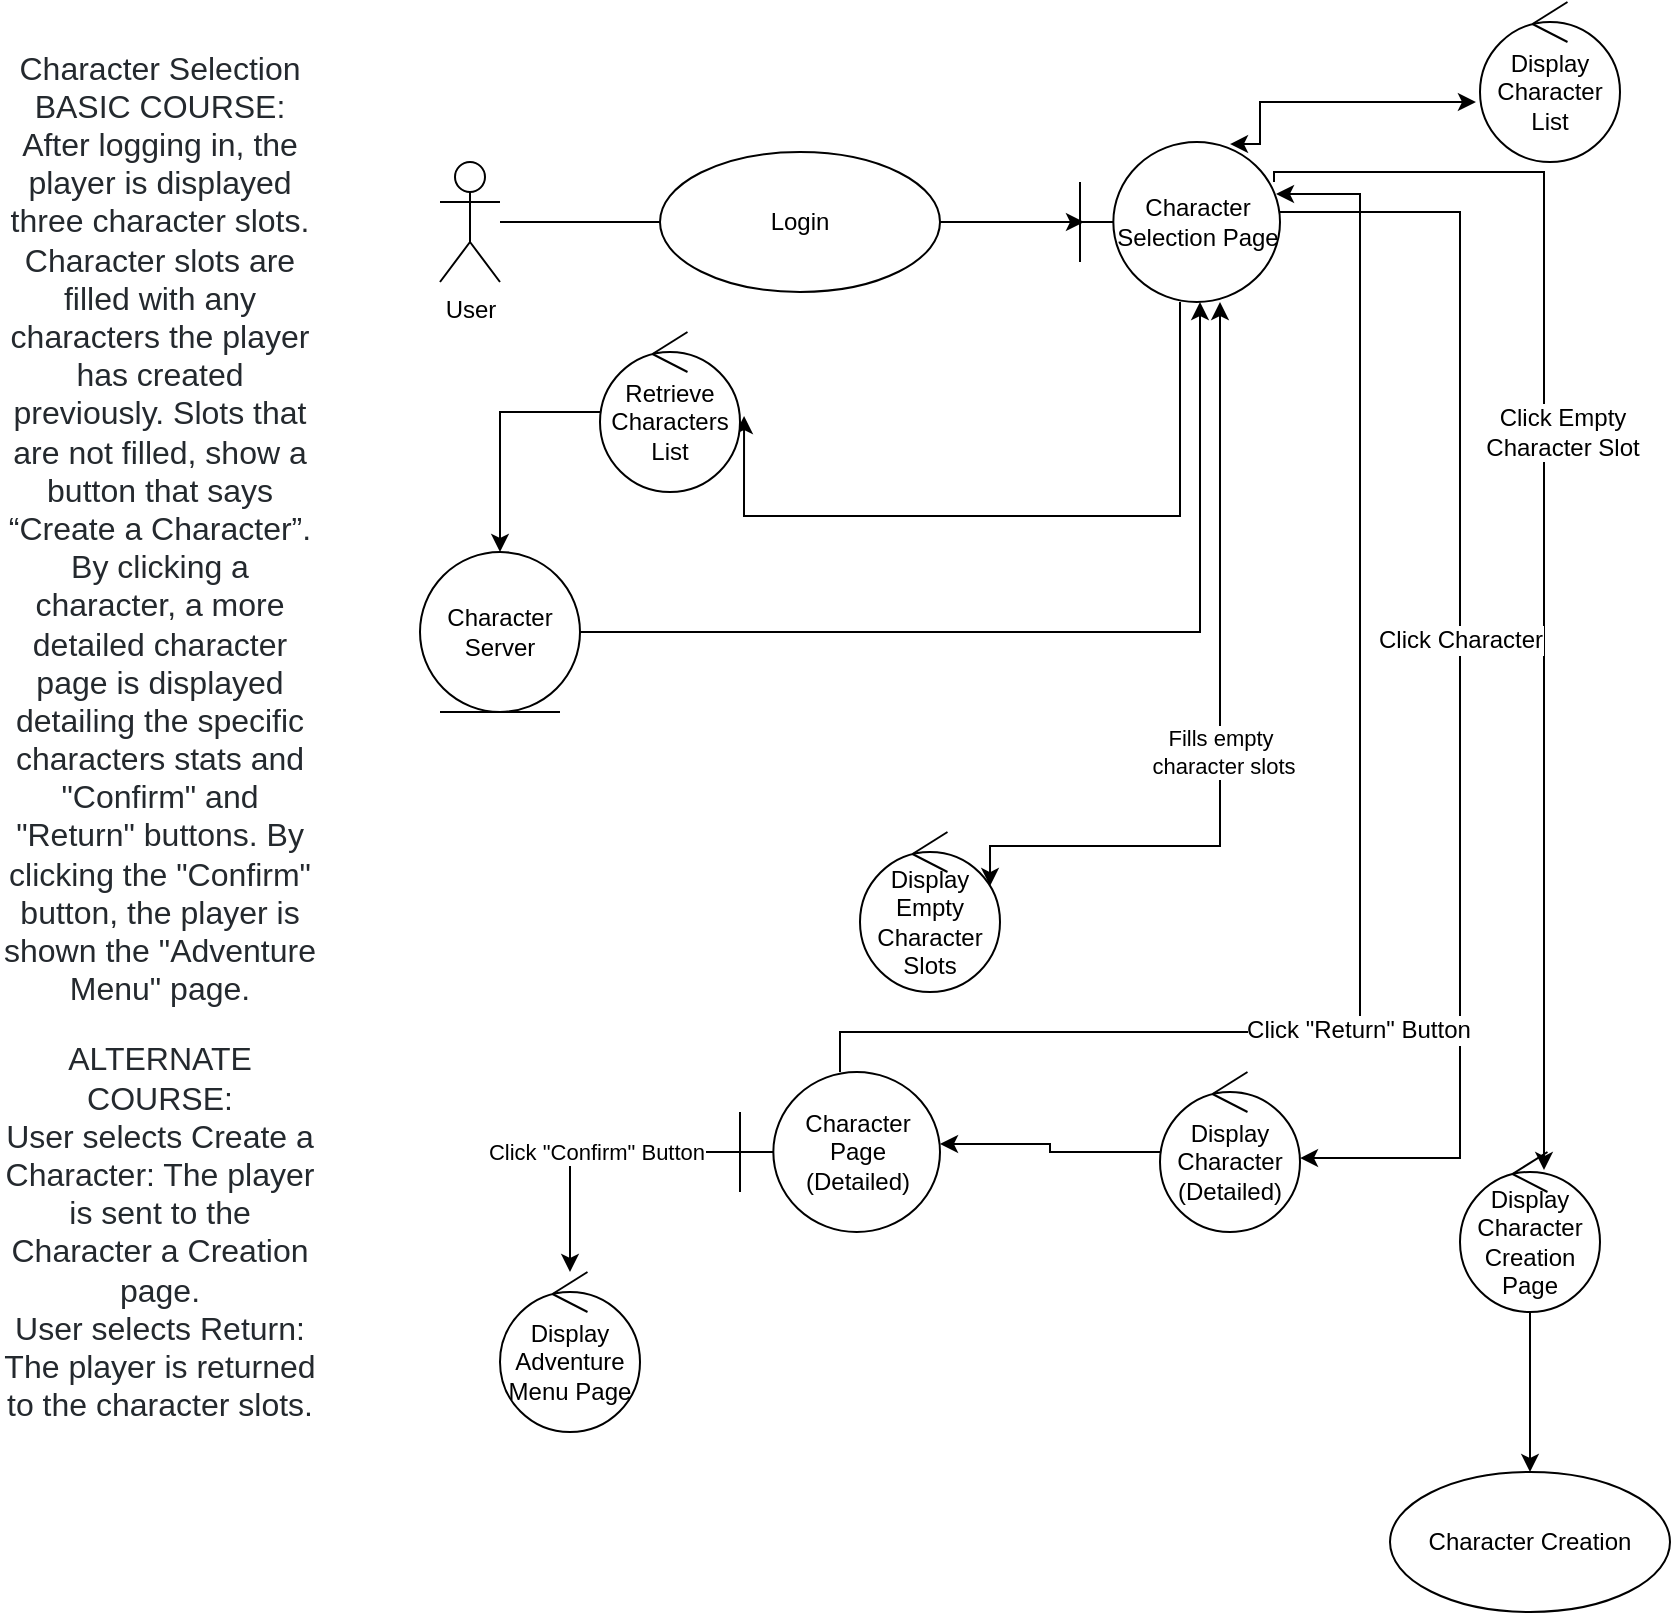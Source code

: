 <mxfile version="12.6.2" type="google"><diagram id="TLZ9YGL_y1dEbtrswzHk" name="Page-1"><mxGraphModel dx="1408" dy="748" grid="1" gridSize="10" guides="1" tooltips="1" connect="1" arrows="1" fold="1" page="1" pageScale="1" pageWidth="850" pageHeight="1100" math="0" shadow="0"><root><mxCell id="0"/><mxCell id="1" parent="0"/><mxCell id="G69qs1UezpssEq-hhZL3-12" style="edgeStyle=orthogonalEdgeStyle;rounded=0;orthogonalLoop=1;jettySize=auto;html=1;endArrow=none;endFill=0;" parent="1" source="G69qs1UezpssEq-hhZL3-1" target="G69qs1UezpssEq-hhZL3-7" edge="1"><mxGeometry relative="1" as="geometry"/></mxCell><mxCell id="G69qs1UezpssEq-hhZL3-1" value="User" style="shape=umlActor;verticalLabelPosition=bottom;labelBackgroundColor=#ffffff;verticalAlign=top;html=1;outlineConnect=0;" parent="1" vertex="1"><mxGeometry x="230" y="85" width="30" height="60" as="geometry"/></mxCell><mxCell id="G69qs1UezpssEq-hhZL3-20" style="edgeStyle=orthogonalEdgeStyle;rounded=0;orthogonalLoop=1;jettySize=auto;html=1;entryX=0.02;entryY=0.5;entryDx=0;entryDy=0;entryPerimeter=0;endArrow=classic;endFill=1;" parent="1" source="G69qs1UezpssEq-hhZL3-7" target="G69qs1UezpssEq-hhZL3-17" edge="1"><mxGeometry relative="1" as="geometry"/></mxCell><mxCell id="G69qs1UezpssEq-hhZL3-7" value="Login" style="ellipse;whiteSpace=wrap;html=1;" parent="1" vertex="1"><mxGeometry x="340" y="80" width="140" height="70" as="geometry"/></mxCell><mxCell id="G69qs1UezpssEq-hhZL3-25" style="edgeStyle=orthogonalEdgeStyle;rounded=0;orthogonalLoop=1;jettySize=auto;html=1;entryX=1.029;entryY=0.525;entryDx=0;entryDy=0;entryPerimeter=0;endArrow=classic;endFill=1;" parent="1" source="G69qs1UezpssEq-hhZL3-17" target="G69qs1UezpssEq-hhZL3-21" edge="1"><mxGeometry relative="1" as="geometry"><Array as="points"><mxPoint x="600" y="262"/></Array></mxGeometry></mxCell><mxCell id="G69qs1UezpssEq-hhZL3-37" style="edgeStyle=orthogonalEdgeStyle;rounded=0;orthogonalLoop=1;jettySize=auto;html=1;entryX=0.6;entryY=0.113;entryDx=0;entryDy=0;entryPerimeter=0;endArrow=classic;endFill=1;exitX=0.97;exitY=0.25;exitDx=0;exitDy=0;exitPerimeter=0;" parent="1" source="G69qs1UezpssEq-hhZL3-17" target="G69qs1UezpssEq-hhZL3-35" edge="1"><mxGeometry relative="1" as="geometry"><Array as="points"><mxPoint x="647" y="90"/><mxPoint x="782" y="90"/></Array></mxGeometry></mxCell><mxCell id="G69qs1UezpssEq-hhZL3-38" value="Click Empty &lt;br&gt;Character Slot" style="text;html=1;align=center;verticalAlign=middle;resizable=0;points=[];labelBackgroundColor=#ffffff;" parent="G69qs1UezpssEq-hhZL3-37" vertex="1" connectable="0"><mxGeometry x="-0.564" y="-76" relative="1" as="geometry"><mxPoint x="9" y="54" as="offset"/></mxGeometry></mxCell><mxCell id="G69qs1UezpssEq-hhZL3-39" style="edgeStyle=orthogonalEdgeStyle;rounded=0;orthogonalLoop=1;jettySize=auto;html=1;endArrow=classic;endFill=1;entryX=1;entryY=0.538;entryDx=0;entryDy=0;entryPerimeter=0;" parent="1" source="G69qs1UezpssEq-hhZL3-17" target="G69qs1UezpssEq-hhZL3-36" edge="1"><mxGeometry relative="1" as="geometry"><Array as="points"><mxPoint x="740" y="110"/><mxPoint x="740" y="583"/></Array></mxGeometry></mxCell><mxCell id="G69qs1UezpssEq-hhZL3-40" value="Click Character" style="text;html=1;align=center;verticalAlign=middle;resizable=0;points=[];labelBackgroundColor=#ffffff;" parent="G69qs1UezpssEq-hhZL3-39" vertex="1" connectable="0"><mxGeometry x="-0.056" relative="1" as="geometry"><mxPoint as="offset"/></mxGeometry></mxCell><mxCell id="vbjvs5aOteOxkXXyxaRG-2" style="edgeStyle=orthogonalEdgeStyle;rounded=0;orthogonalLoop=1;jettySize=auto;html=1;entryX=-0.029;entryY=0.625;entryDx=0;entryDy=0;entryPerimeter=0;exitX=0.75;exitY=0.013;exitDx=0;exitDy=0;exitPerimeter=0;startArrow=classic;startFill=1;" edge="1" parent="1" source="G69qs1UezpssEq-hhZL3-17" target="vbjvs5aOteOxkXXyxaRG-1"><mxGeometry relative="1" as="geometry"><Array as="points"><mxPoint x="640" y="76"/><mxPoint x="640" y="55"/></Array></mxGeometry></mxCell><mxCell id="G69qs1UezpssEq-hhZL3-17" value="Character Selection Page" style="shape=umlBoundary;whiteSpace=wrap;html=1;" parent="1" vertex="1"><mxGeometry x="550" y="75" width="100" height="80" as="geometry"/></mxCell><mxCell id="G69qs1UezpssEq-hhZL3-24" style="edgeStyle=orthogonalEdgeStyle;rounded=0;orthogonalLoop=1;jettySize=auto;html=1;endArrow=classic;endFill=1;" parent="1" source="G69qs1UezpssEq-hhZL3-21" target="G69qs1UezpssEq-hhZL3-23" edge="1"><mxGeometry relative="1" as="geometry"/></mxCell><mxCell id="G69qs1UezpssEq-hhZL3-21" value="Retrieve Characters&lt;br&gt;List" style="ellipse;shape=umlControl;whiteSpace=wrap;html=1;" parent="1" vertex="1"><mxGeometry x="310" y="170" width="70" height="80" as="geometry"/></mxCell><mxCell id="G69qs1UezpssEq-hhZL3-28" value="" style="edgeStyle=orthogonalEdgeStyle;rounded=0;orthogonalLoop=1;jettySize=auto;html=1;endArrow=classic;endFill=1;" parent="1" source="G69qs1UezpssEq-hhZL3-23" target="G69qs1UezpssEq-hhZL3-17" edge="1"><mxGeometry relative="1" as="geometry"><mxPoint x="470" y="310" as="targetPoint"/><Array as="points"><mxPoint x="610" y="320"/></Array></mxGeometry></mxCell><mxCell id="G69qs1UezpssEq-hhZL3-23" value="Character Server" style="ellipse;shape=umlEntity;whiteSpace=wrap;html=1;" parent="1" vertex="1"><mxGeometry x="220" y="280" width="80" height="80" as="geometry"/></mxCell><mxCell id="G69qs1UezpssEq-hhZL3-33" value="Fills empty&lt;br&gt;&amp;nbsp;character slots" style="edgeStyle=orthogonalEdgeStyle;rounded=0;orthogonalLoop=1;jettySize=auto;html=1;entryX=0.929;entryY=0.338;entryDx=0;entryDy=0;entryPerimeter=0;endArrow=classic;endFill=1;startArrow=classic;startFill=1;" parent="1" source="G69qs1UezpssEq-hhZL3-17" target="G69qs1UezpssEq-hhZL3-30" edge="1"><mxGeometry x="0.106" relative="1" as="geometry"><Array as="points"><mxPoint x="620" y="427"/><mxPoint x="505" y="427"/></Array><mxPoint x="620" y="160" as="sourcePoint"/><mxPoint as="offset"/></mxGeometry></mxCell><mxCell id="G69qs1UezpssEq-hhZL3-30" value="Display Empty Character Slots" style="ellipse;shape=umlControl;whiteSpace=wrap;html=1;" parent="1" vertex="1"><mxGeometry x="440" y="420" width="70" height="80" as="geometry"/></mxCell><mxCell id="G69qs1UezpssEq-hhZL3-42" style="edgeStyle=orthogonalEdgeStyle;rounded=0;orthogonalLoop=1;jettySize=auto;html=1;entryX=0.5;entryY=0;entryDx=0;entryDy=0;endArrow=classic;endFill=1;" parent="1" source="G69qs1UezpssEq-hhZL3-35" target="G69qs1UezpssEq-hhZL3-41" edge="1"><mxGeometry relative="1" as="geometry"/></mxCell><mxCell id="G69qs1UezpssEq-hhZL3-35" value="Display Character Creation Page" style="ellipse;shape=umlControl;whiteSpace=wrap;html=1;" parent="1" vertex="1"><mxGeometry x="740" y="580" width="70" height="80" as="geometry"/></mxCell><mxCell id="G69qs1UezpssEq-hhZL3-44" style="edgeStyle=orthogonalEdgeStyle;rounded=0;orthogonalLoop=1;jettySize=auto;html=1;entryX=1;entryY=0.45;entryDx=0;entryDy=0;entryPerimeter=0;endArrow=classic;endFill=1;" parent="1" source="G69qs1UezpssEq-hhZL3-36" target="AlCABuuYIk96f3EJ05hN-1" edge="1"><mxGeometry relative="1" as="geometry"><Array as="points"><mxPoint x="535" y="580"/><mxPoint x="535" y="576"/></Array></mxGeometry></mxCell><mxCell id="G69qs1UezpssEq-hhZL3-46" style="edgeStyle=orthogonalEdgeStyle;rounded=0;orthogonalLoop=1;jettySize=auto;html=1;entryX=0.98;entryY=0.325;entryDx=0;entryDy=0;entryPerimeter=0;endArrow=classic;endFill=1;" parent="1" source="AlCABuuYIk96f3EJ05hN-1" target="G69qs1UezpssEq-hhZL3-17" edge="1"><mxGeometry relative="1" as="geometry"><Array as="points"><mxPoint x="430" y="520"/><mxPoint x="690" y="520"/><mxPoint x="690" y="101"/></Array></mxGeometry></mxCell><mxCell id="G69qs1UezpssEq-hhZL3-48" value="Click &quot;Return&quot; Button" style="text;html=1;align=center;verticalAlign=middle;resizable=0;points=[];labelBackgroundColor=#ffffff;" parent="G69qs1UezpssEq-hhZL3-46" vertex="1" connectable="0"><mxGeometry x="-0.247" y="1" relative="1" as="geometry"><mxPoint as="offset"/></mxGeometry></mxCell><mxCell id="G69qs1UezpssEq-hhZL3-36" value="Display Character&lt;br&gt;(Detailed)" style="ellipse;shape=umlControl;whiteSpace=wrap;html=1;" parent="1" vertex="1"><mxGeometry x="590" y="540" width="70" height="80" as="geometry"/></mxCell><mxCell id="G69qs1UezpssEq-hhZL3-41" value="Character Creation" style="ellipse;whiteSpace=wrap;html=1;" parent="1" vertex="1"><mxGeometry x="705" y="740" width="140" height="70" as="geometry"/></mxCell><mxCell id="G69qs1UezpssEq-hhZL3-43" value="Display Adventure Menu Page" style="ellipse;shape=umlControl;whiteSpace=wrap;html=1;" parent="1" vertex="1"><mxGeometry x="260" y="640" width="70" height="80" as="geometry"/></mxCell><mxCell id="G69qs1UezpssEq-hhZL3-50" value="&lt;p style=&quot;box-sizing: border-box ; margin-top: 0px ; margin-bottom: 16px ; color: rgb(36 , 41 , 46) ; font-family: , &amp;#34;blinkmacsystemfont&amp;#34; , &amp;#34;segoe ui&amp;#34; , &amp;#34;helvetica&amp;#34; , &amp;#34;arial&amp;#34; , sans-serif , &amp;#34;apple color emoji&amp;#34; , &amp;#34;segoe ui emoji&amp;#34; ; font-size: 16px ; background-color: rgb(255 , 255 , 255)&quot;&gt;Character Selection&lt;br style=&quot;box-sizing: border-box&quot;&gt;BASIC COURSE:&lt;br style=&quot;box-sizing: border-box&quot;&gt;After logging in, the player is displayed three character slots. Character slots are filled with any characters the player has created previously. Slots that are not filled, show a button that says “Create a Character”. By clicking a character, a more detailed character page is displayed detailing the specific characters stats and &quot;Confirm&quot; and &quot;Return&quot; buttons. By clicking the &quot;Confirm&quot; button, the player is shown the &quot;Adventure Menu&quot; page.&lt;/p&gt;&lt;p style=&quot;box-sizing: border-box ; margin-top: 0px ; margin-bottom: 16px ; color: rgb(36 , 41 , 46) ; font-family: , &amp;#34;blinkmacsystemfont&amp;#34; , &amp;#34;segoe ui&amp;#34; , &amp;#34;helvetica&amp;#34; , &amp;#34;arial&amp;#34; , sans-serif , &amp;#34;apple color emoji&amp;#34; , &amp;#34;segoe ui emoji&amp;#34; ; font-size: 16px ; background-color: rgb(255 , 255 , 255)&quot;&gt;ALTERNATE COURSE:&lt;br style=&quot;box-sizing: border-box&quot;&gt;User selects Create a Character: The player is sent to the Character a Creation page.&lt;br style=&quot;box-sizing: border-box&quot;&gt;User selects Return: The player is returned to the character slots.&lt;/p&gt;" style="text;html=1;strokeColor=none;fillColor=none;align=center;verticalAlign=middle;whiteSpace=wrap;rounded=0;" parent="1" vertex="1"><mxGeometry x="10" y="370" width="160" height="20" as="geometry"/></mxCell><mxCell id="AlCABuuYIk96f3EJ05hN-2" value="Click &quot;Confirm&quot; Button" style="edgeStyle=orthogonalEdgeStyle;rounded=0;orthogonalLoop=1;jettySize=auto;html=1;" parent="1" source="AlCABuuYIk96f3EJ05hN-1" target="G69qs1UezpssEq-hhZL3-43" edge="1"><mxGeometry relative="1" as="geometry"/></mxCell><mxCell id="AlCABuuYIk96f3EJ05hN-1" value="Character Page&lt;br&gt;(Detailed)" style="shape=umlBoundary;whiteSpace=wrap;html=1;" parent="1" vertex="1"><mxGeometry x="380" y="540" width="100" height="80" as="geometry"/></mxCell><mxCell id="vbjvs5aOteOxkXXyxaRG-1" value="Display Character List" style="ellipse;shape=umlControl;whiteSpace=wrap;html=1;" vertex="1" parent="1"><mxGeometry x="750" y="5" width="70" height="80" as="geometry"/></mxCell></root></mxGraphModel></diagram></mxfile>